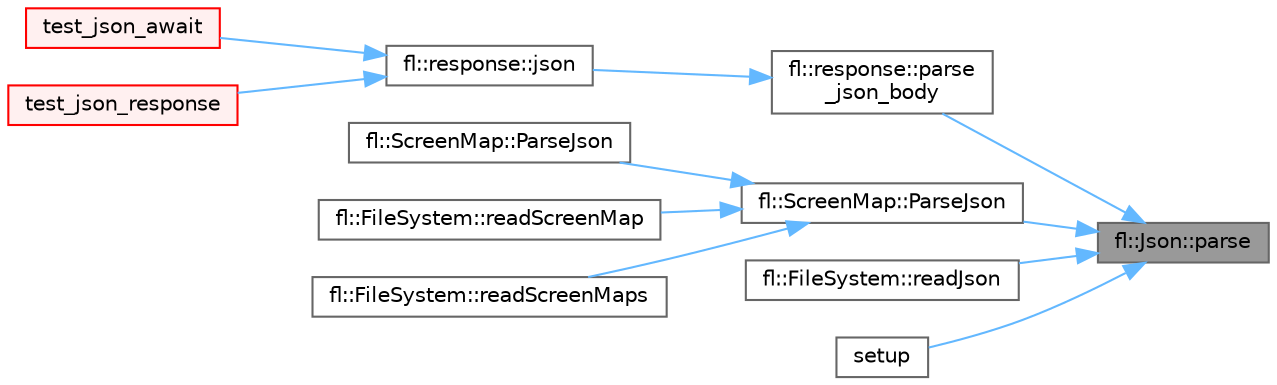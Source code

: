 digraph "fl::Json::parse"
{
 // INTERACTIVE_SVG=YES
 // LATEX_PDF_SIZE
  bgcolor="transparent";
  edge [fontname=Helvetica,fontsize=10,labelfontname=Helvetica,labelfontsize=10];
  node [fontname=Helvetica,fontsize=10,shape=box,height=0.2,width=0.4];
  rankdir="RL";
  Node1 [id="Node000001",label="fl::Json::parse",height=0.2,width=0.4,color="gray40", fillcolor="grey60", style="filled", fontcolor="black",tooltip=" "];
  Node1 -> Node2 [id="edge1_Node000001_Node000002",dir="back",color="steelblue1",style="solid",tooltip=" "];
  Node2 [id="Node000002",label="fl::response::parse\l_json_body",height=0.2,width=0.4,color="grey40", fillcolor="white", style="filled",URL="$d5/d4b/classfl_1_1response_a913de93f1614c93e29ae0c1b3219a0b1.html#a913de93f1614c93e29ae0c1b3219a0b1",tooltip="Parse JSON from response body with error handling."];
  Node2 -> Node3 [id="edge2_Node000002_Node000003",dir="back",color="steelblue1",style="solid",tooltip=" "];
  Node3 [id="Node000003",label="fl::response::json",height=0.2,width=0.4,color="grey40", fillcolor="white", style="filled",URL="$d5/d4b/classfl_1_1response_a1b8301f50ee0dc36b49ab157423d3a22.html#a1b8301f50ee0dc36b49ab157423d3a22",tooltip="Response body parsed as JSON (JavaScript-like API)"];
  Node3 -> Node4 [id="edge3_Node000003_Node000004",dir="back",color="steelblue1",style="solid",tooltip=" "];
  Node4 [id="Node000004",label="test_json_await",height=0.2,width=0.4,color="red", fillcolor="#FFF0F0", style="filled",URL="$d5/dec/_net_test_real_8h_a648cd3d90f8e240cbbfe5cb934057124.html#a648cd3d90f8e240cbbfe5cb934057124",tooltip="APPROACH 4: JSON Response with await pattern   Same JSON handling but using await_top_level for synch..."];
  Node3 -> Node6 [id="edge4_Node000003_Node000006",dir="back",color="steelblue1",style="solid",tooltip=" "];
  Node6 [id="Node000006",label="test_json_response",height=0.2,width=0.4,color="red", fillcolor="#FFF0F0", style="filled",URL="$d5/dec/_net_test_real_8h_ac300da999139e52ab96307f86d7fa84d.html#ac300da999139e52ab96307f86d7fa84d",tooltip="APPROACH 3: JSON Response Handling with FastLED's ideal JSON API This demonstrates fetch responses wi..."];
  Node1 -> Node7 [id="edge5_Node000001_Node000007",dir="back",color="steelblue1",style="solid",tooltip=" "];
  Node7 [id="Node000007",label="fl::ScreenMap::ParseJson",height=0.2,width=0.4,color="grey40", fillcolor="white", style="filled",URL="$d2/d78/classfl_1_1_screen_map_a00aec6179fcbe0275fe7ca8770540b3c.html#a00aec6179fcbe0275fe7ca8770540b3c",tooltip=" "];
  Node7 -> Node8 [id="edge6_Node000007_Node000008",dir="back",color="steelblue1",style="solid",tooltip=" "];
  Node8 [id="Node000008",label="fl::ScreenMap::ParseJson",height=0.2,width=0.4,color="grey40", fillcolor="white", style="filled",URL="$d2/d78/classfl_1_1_screen_map_a514190d17695adf603d1e2bc0eb56c23.html#a514190d17695adf603d1e2bc0eb56c23",tooltip=" "];
  Node7 -> Node9 [id="edge7_Node000007_Node000009",dir="back",color="steelblue1",style="solid",tooltip=" "];
  Node9 [id="Node000009",label="fl::FileSystem::readScreenMap",height=0.2,width=0.4,color="grey40", fillcolor="white", style="filled",URL="$df/d37/classfl_1_1_file_system_a76449b10863a3dee0631213504e817cc.html#a76449b10863a3dee0631213504e817cc",tooltip=" "];
  Node7 -> Node10 [id="edge8_Node000007_Node000010",dir="back",color="steelblue1",style="solid",tooltip=" "];
  Node10 [id="Node000010",label="fl::FileSystem::readScreenMaps",height=0.2,width=0.4,color="grey40", fillcolor="white", style="filled",URL="$df/d37/classfl_1_1_file_system_a6f25f4c4319520cf79e1251de46d91c3.html#a6f25f4c4319520cf79e1251de46d91c3",tooltip=" "];
  Node1 -> Node11 [id="edge9_Node000001_Node000011",dir="back",color="steelblue1",style="solid",tooltip=" "];
  Node11 [id="Node000011",label="fl::FileSystem::readJson",height=0.2,width=0.4,color="grey40", fillcolor="white", style="filled",URL="$df/d37/classfl_1_1_file_system_a3f0ff67d5535787004eed6968145cc64.html#a3f0ff67d5535787004eed6968145cc64",tooltip=" "];
  Node1 -> Node12 [id="edge10_Node000001_Node000012",dir="back",color="steelblue1",style="solid",tooltip=" "];
  Node12 [id="Node000012",label="setup",height=0.2,width=0.4,color="grey40", fillcolor="white", style="filled",URL="$d0/dd3/_json_sketch_8h_a4fc01d736fe50cf5b977f755b675f11d.html#a4fc01d736fe50cf5b977f755b675f11d",tooltip=" "];
}
